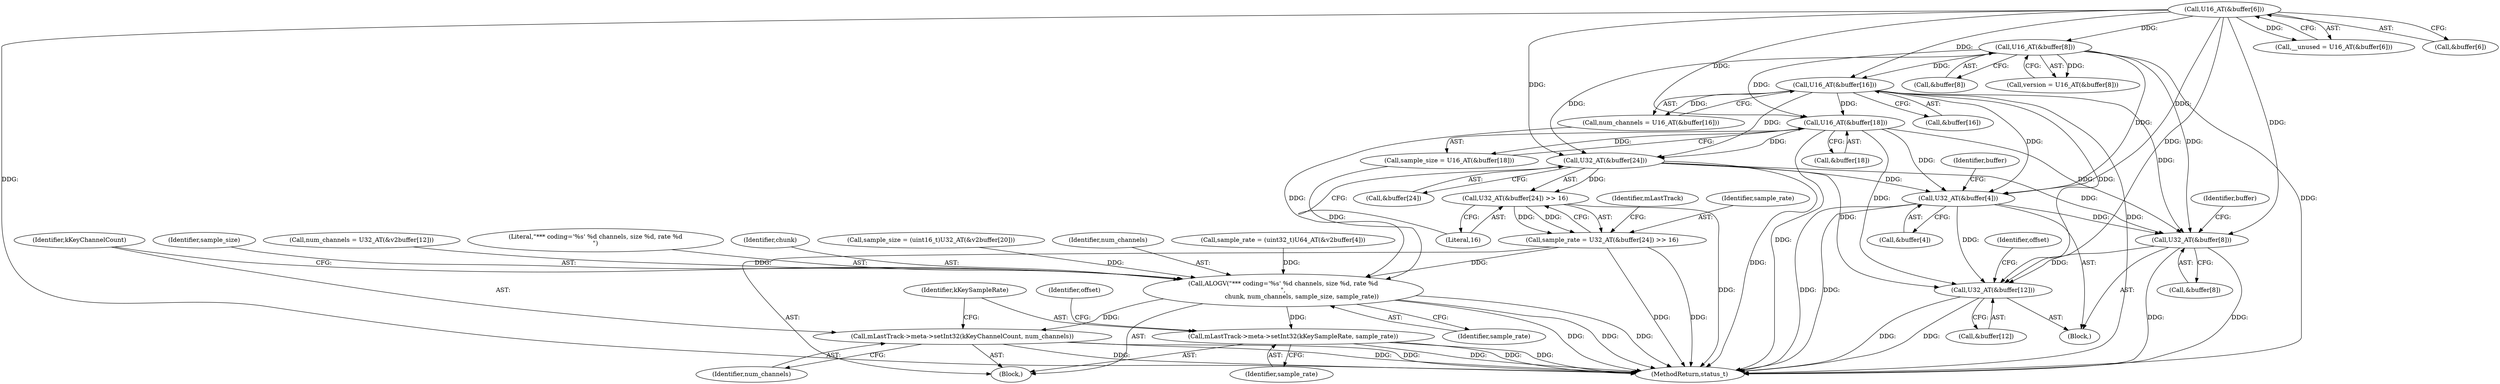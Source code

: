 digraph "0_Android_8a3a2f6ea7defe1a81bb32b3c9f3537f84749b9d@array" {
"1001808" [label="(Call,U32_AT(&buffer[24]))"];
"1001791" [label="(Call,U16_AT(&buffer[16]))"];
"1001775" [label="(Call,U16_AT(&buffer[6]))"];
"1001783" [label="(Call,U16_AT(&buffer[8]))"];
"1001799" [label="(Call,U16_AT(&buffer[18]))"];
"1001807" [label="(Call,U32_AT(&buffer[24]) >> 16)"];
"1001805" [label="(Call,sample_rate = U32_AT(&buffer[24]) >> 16)"];
"1001970" [label="(Call,ALOGV(\"*** coding='%s' %d channels, size %d, rate %d\n\",\n                   chunk, num_channels, sample_size, sample_rate))"];
"1001976" [label="(Call,mLastTrack->meta->setInt32(kKeyChannelCount, num_channels))"];
"1001979" [label="(Call,mLastTrack->meta->setInt32(kKeySampleRate, sample_rate))"];
"1001863" [label="(Call,U32_AT(&buffer[4]))"];
"1001868" [label="(Call,U32_AT(&buffer[8]))"];
"1001873" [label="(Call,U32_AT(&buffer[12]))"];
"1001797" [label="(Call,sample_size = U16_AT(&buffer[18]))"];
"1001807" [label="(Call,U32_AT(&buffer[24]) >> 16)"];
"1001972" [label="(Identifier,chunk)"];
"1001871" [label="(Identifier,buffer)"];
"1001923" [label="(Call,sample_size = (uint16_t)U32_AT(&v2buffer[20]))"];
"1001973" [label="(Identifier,num_channels)"];
"1001864" [label="(Call,&buffer[4])"];
"1001800" [label="(Call,&buffer[18])"];
"1001806" [label="(Identifier,sample_rate)"];
"1001970" [label="(Call,ALOGV(\"*** coding='%s' %d channels, size %d, rate %d\n\",\n                   chunk, num_channels, sample_size, sample_rate))"];
"1001873" [label="(Call,U32_AT(&buffer[12]))"];
"1001773" [label="(Call,__unused = U16_AT(&buffer[6]))"];
"1001849" [label="(Block,)"];
"1001985" [label="(Identifier,offset)"];
"1001805" [label="(Call,sample_rate = U32_AT(&buffer[24]) >> 16)"];
"1003903" [label="(MethodReturn,status_t)"];
"1001880" [label="(Identifier,offset)"];
"1001808" [label="(Call,U32_AT(&buffer[24]))"];
"1001792" [label="(Call,&buffer[16])"];
"1001902" [label="(Call,sample_rate = (uint32_t)U64_AT(&v2buffer[4]))"];
"1001980" [label="(Identifier,kKeySampleRate)"];
"1001789" [label="(Call,num_channels = U16_AT(&buffer[16]))"];
"1001809" [label="(Call,&buffer[24])"];
"1001784" [label="(Call,&buffer[8])"];
"1001783" [label="(Call,U16_AT(&buffer[8]))"];
"1001775" [label="(Call,U16_AT(&buffer[6]))"];
"1001816" [label="(Identifier,mLastTrack)"];
"1001976" [label="(Call,mLastTrack->meta->setInt32(kKeyChannelCount, num_channels))"];
"1001975" [label="(Identifier,sample_rate)"];
"1001876" [label="(Identifier,buffer)"];
"1001791" [label="(Call,U16_AT(&buffer[16]))"];
"1001978" [label="(Identifier,num_channels)"];
"1001781" [label="(Call,version = U16_AT(&buffer[8]))"];
"1001974" [label="(Identifier,sample_size)"];
"1001911" [label="(Call,num_channels = U32_AT(&v2buffer[12]))"];
"1001799" [label="(Call,U16_AT(&buffer[18]))"];
"1001977" [label="(Identifier,kKeyChannelCount)"];
"1001981" [label="(Identifier,sample_rate)"];
"1001979" [label="(Call,mLastTrack->meta->setInt32(kKeySampleRate, sample_rate))"];
"1001714" [label="(Block,)"];
"1001874" [label="(Call,&buffer[12])"];
"1001813" [label="(Literal,16)"];
"1001971" [label="(Literal,\"*** coding='%s' %d channels, size %d, rate %d\n\")"];
"1001863" [label="(Call,U32_AT(&buffer[4]))"];
"1001869" [label="(Call,&buffer[8])"];
"1001868" [label="(Call,U32_AT(&buffer[8]))"];
"1001776" [label="(Call,&buffer[6])"];
"1001808" -> "1001807"  [label="AST: "];
"1001808" -> "1001809"  [label="CFG: "];
"1001809" -> "1001808"  [label="AST: "];
"1001813" -> "1001808"  [label="CFG: "];
"1001808" -> "1003903"  [label="DDG: "];
"1001808" -> "1001807"  [label="DDG: "];
"1001791" -> "1001808"  [label="DDG: "];
"1001799" -> "1001808"  [label="DDG: "];
"1001775" -> "1001808"  [label="DDG: "];
"1001783" -> "1001808"  [label="DDG: "];
"1001808" -> "1001863"  [label="DDG: "];
"1001808" -> "1001868"  [label="DDG: "];
"1001808" -> "1001873"  [label="DDG: "];
"1001791" -> "1001789"  [label="AST: "];
"1001791" -> "1001792"  [label="CFG: "];
"1001792" -> "1001791"  [label="AST: "];
"1001789" -> "1001791"  [label="CFG: "];
"1001791" -> "1003903"  [label="DDG: "];
"1001791" -> "1001789"  [label="DDG: "];
"1001775" -> "1001791"  [label="DDG: "];
"1001783" -> "1001791"  [label="DDG: "];
"1001791" -> "1001799"  [label="DDG: "];
"1001791" -> "1001863"  [label="DDG: "];
"1001791" -> "1001868"  [label="DDG: "];
"1001791" -> "1001873"  [label="DDG: "];
"1001775" -> "1001773"  [label="AST: "];
"1001775" -> "1001776"  [label="CFG: "];
"1001776" -> "1001775"  [label="AST: "];
"1001773" -> "1001775"  [label="CFG: "];
"1001775" -> "1003903"  [label="DDG: "];
"1001775" -> "1001773"  [label="DDG: "];
"1001775" -> "1001783"  [label="DDG: "];
"1001775" -> "1001799"  [label="DDG: "];
"1001775" -> "1001863"  [label="DDG: "];
"1001775" -> "1001868"  [label="DDG: "];
"1001775" -> "1001873"  [label="DDG: "];
"1001783" -> "1001781"  [label="AST: "];
"1001783" -> "1001784"  [label="CFG: "];
"1001784" -> "1001783"  [label="AST: "];
"1001781" -> "1001783"  [label="CFG: "];
"1001783" -> "1003903"  [label="DDG: "];
"1001783" -> "1001781"  [label="DDG: "];
"1001783" -> "1001799"  [label="DDG: "];
"1001783" -> "1001863"  [label="DDG: "];
"1001783" -> "1001868"  [label="DDG: "];
"1001799" -> "1001797"  [label="AST: "];
"1001799" -> "1001800"  [label="CFG: "];
"1001800" -> "1001799"  [label="AST: "];
"1001797" -> "1001799"  [label="CFG: "];
"1001799" -> "1003903"  [label="DDG: "];
"1001799" -> "1001797"  [label="DDG: "];
"1001799" -> "1001863"  [label="DDG: "];
"1001799" -> "1001868"  [label="DDG: "];
"1001799" -> "1001873"  [label="DDG: "];
"1001807" -> "1001805"  [label="AST: "];
"1001807" -> "1001813"  [label="CFG: "];
"1001813" -> "1001807"  [label="AST: "];
"1001805" -> "1001807"  [label="CFG: "];
"1001807" -> "1003903"  [label="DDG: "];
"1001807" -> "1001805"  [label="DDG: "];
"1001807" -> "1001805"  [label="DDG: "];
"1001805" -> "1001714"  [label="AST: "];
"1001806" -> "1001805"  [label="AST: "];
"1001816" -> "1001805"  [label="CFG: "];
"1001805" -> "1003903"  [label="DDG: "];
"1001805" -> "1003903"  [label="DDG: "];
"1001805" -> "1001970"  [label="DDG: "];
"1001970" -> "1001714"  [label="AST: "];
"1001970" -> "1001975"  [label="CFG: "];
"1001971" -> "1001970"  [label="AST: "];
"1001972" -> "1001970"  [label="AST: "];
"1001973" -> "1001970"  [label="AST: "];
"1001974" -> "1001970"  [label="AST: "];
"1001975" -> "1001970"  [label="AST: "];
"1001977" -> "1001970"  [label="CFG: "];
"1001970" -> "1003903"  [label="DDG: "];
"1001970" -> "1003903"  [label="DDG: "];
"1001970" -> "1003903"  [label="DDG: "];
"1001789" -> "1001970"  [label="DDG: "];
"1001911" -> "1001970"  [label="DDG: "];
"1001923" -> "1001970"  [label="DDG: "];
"1001797" -> "1001970"  [label="DDG: "];
"1001902" -> "1001970"  [label="DDG: "];
"1001970" -> "1001976"  [label="DDG: "];
"1001970" -> "1001979"  [label="DDG: "];
"1001976" -> "1001714"  [label="AST: "];
"1001976" -> "1001978"  [label="CFG: "];
"1001977" -> "1001976"  [label="AST: "];
"1001978" -> "1001976"  [label="AST: "];
"1001980" -> "1001976"  [label="CFG: "];
"1001976" -> "1003903"  [label="DDG: "];
"1001976" -> "1003903"  [label="DDG: "];
"1001976" -> "1003903"  [label="DDG: "];
"1001979" -> "1001714"  [label="AST: "];
"1001979" -> "1001981"  [label="CFG: "];
"1001980" -> "1001979"  [label="AST: "];
"1001981" -> "1001979"  [label="AST: "];
"1001985" -> "1001979"  [label="CFG: "];
"1001979" -> "1003903"  [label="DDG: "];
"1001979" -> "1003903"  [label="DDG: "];
"1001979" -> "1003903"  [label="DDG: "];
"1001863" -> "1001849"  [label="AST: "];
"1001863" -> "1001864"  [label="CFG: "];
"1001864" -> "1001863"  [label="AST: "];
"1001871" -> "1001863"  [label="CFG: "];
"1001863" -> "1003903"  [label="DDG: "];
"1001863" -> "1003903"  [label="DDG: "];
"1001863" -> "1001868"  [label="DDG: "];
"1001863" -> "1001873"  [label="DDG: "];
"1001868" -> "1001849"  [label="AST: "];
"1001868" -> "1001869"  [label="CFG: "];
"1001869" -> "1001868"  [label="AST: "];
"1001876" -> "1001868"  [label="CFG: "];
"1001868" -> "1003903"  [label="DDG: "];
"1001868" -> "1003903"  [label="DDG: "];
"1001868" -> "1001873"  [label="DDG: "];
"1001873" -> "1001849"  [label="AST: "];
"1001873" -> "1001874"  [label="CFG: "];
"1001874" -> "1001873"  [label="AST: "];
"1001880" -> "1001873"  [label="CFG: "];
"1001873" -> "1003903"  [label="DDG: "];
"1001873" -> "1003903"  [label="DDG: "];
}

